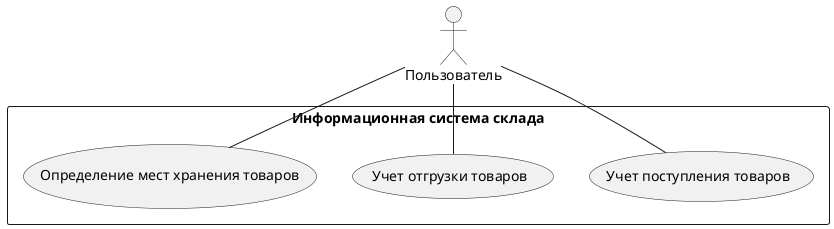 @startuml
allowmixing

actor Пользователь
rectangle "Информационная система склада" {
    usecase "Учет поступления товаров" as incoming
    usecase "Учет отгрузки товаров" as outgoing
    usecase "Определение мест хранения товаров" as storage_location

    Пользователь -- incoming
    Пользователь -- outgoing
    Пользователь -- storage_location
}
@enduml
